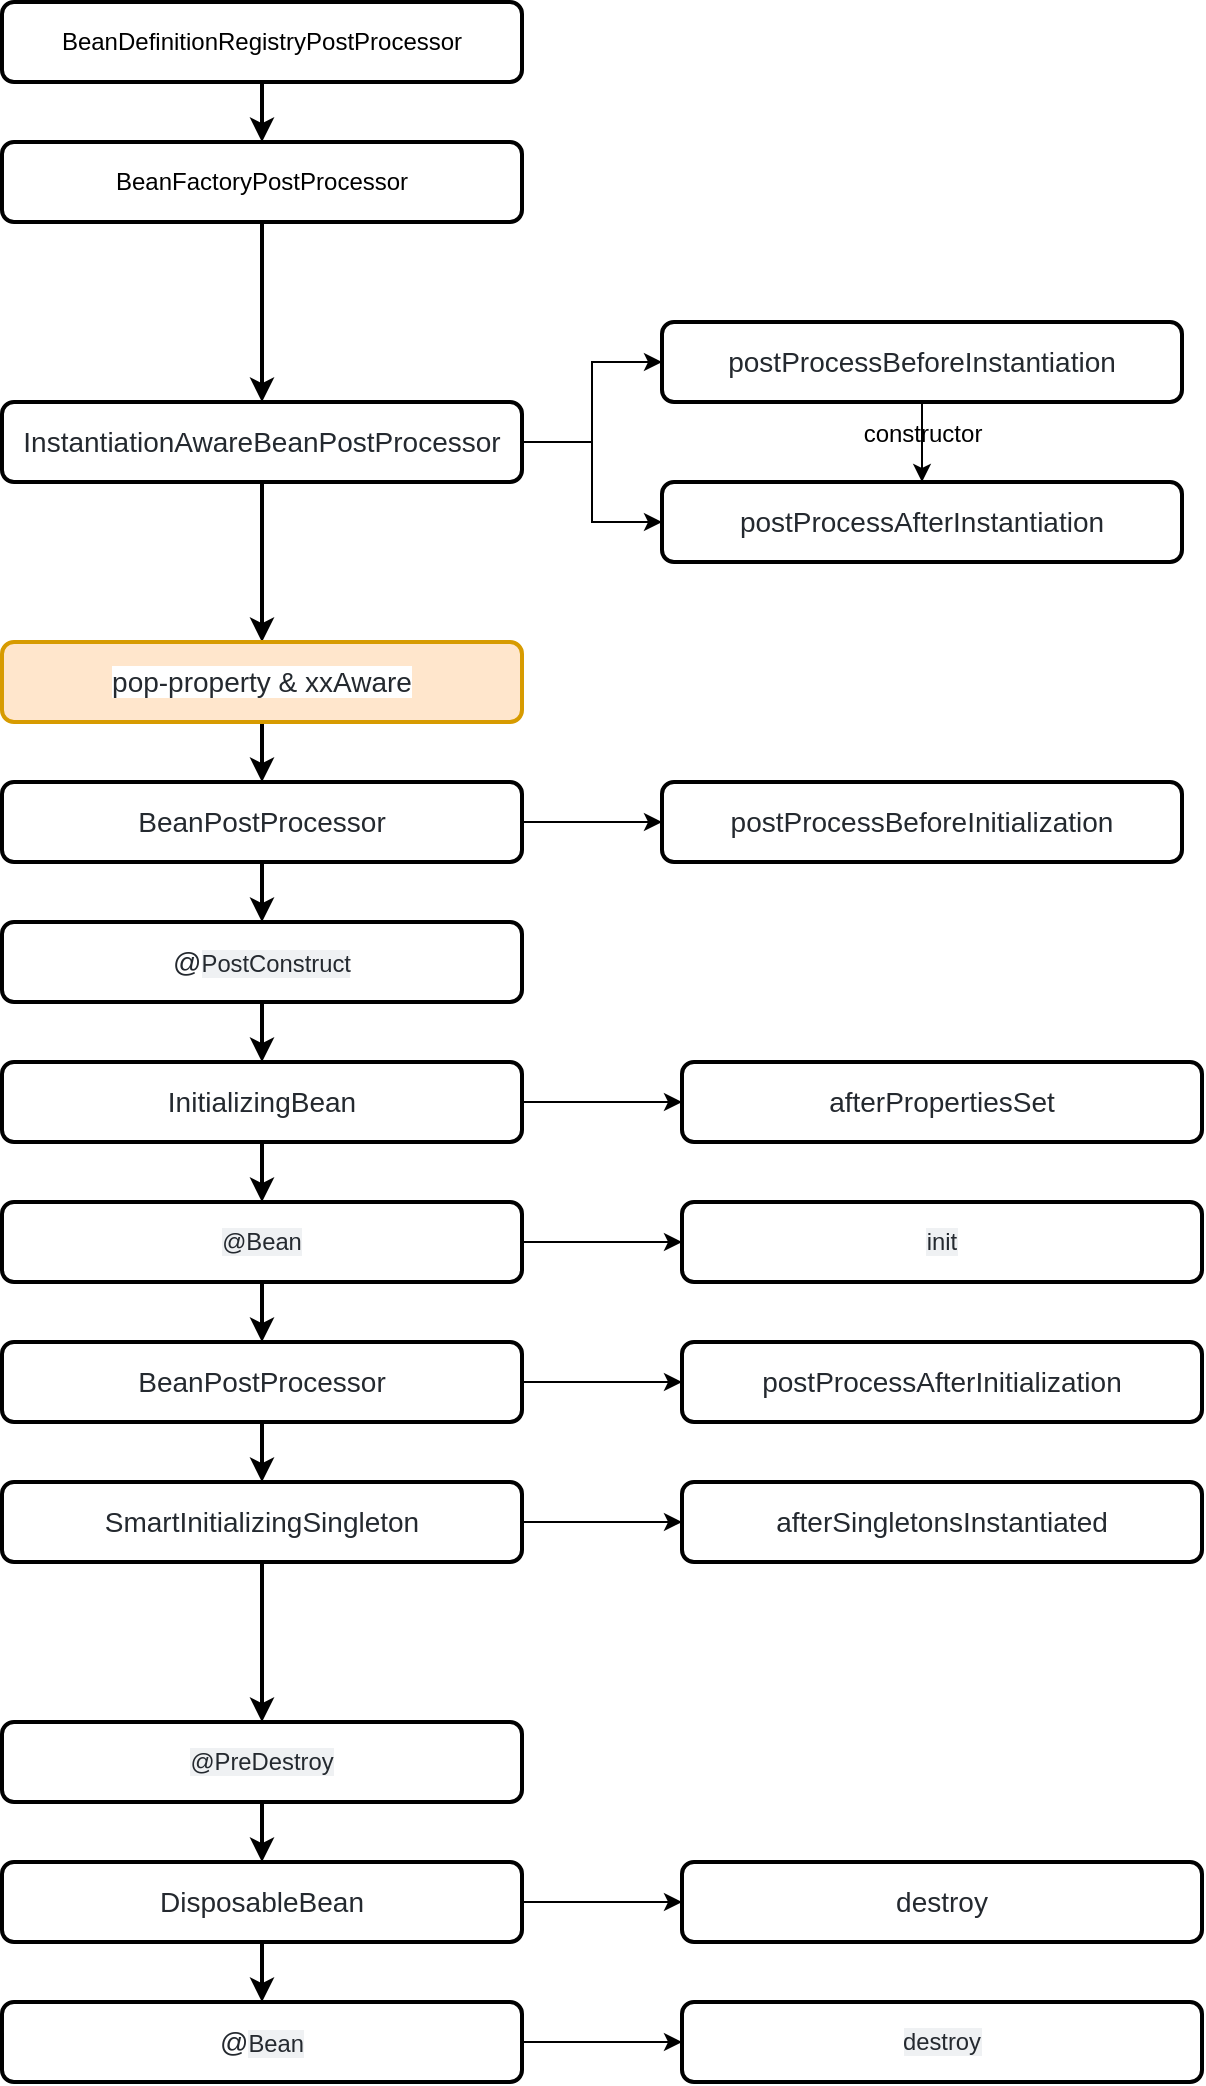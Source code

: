 <mxfile>
    <diagram id="QKlrSxjbU4NQsitzwaFb" name="Page-1">
        <mxGraphModel dx="1536" dy="1131" grid="1" gridSize="10" guides="1" tooltips="1" connect="1" arrows="1" fold="1" page="1" pageScale="1" pageWidth="850" pageHeight="1100" math="0" shadow="0">
            <root>
                <mxCell id="0"/>
                <mxCell id="1" parent="0"/>
                <mxCell id="4" value="" style="edgeStyle=orthogonalEdgeStyle;rounded=0;orthogonalLoop=1;jettySize=auto;html=1;strokeWidth=2;fontStyle=0" edge="1" parent="1" source="2" target="3">
                    <mxGeometry relative="1" as="geometry"/>
                </mxCell>
                <mxCell id="2" value="BeanDefinitionRegistryPostProcessor" style="rounded=1;whiteSpace=wrap;html=1;strokeWidth=2;fontStyle=0" parent="1" vertex="1">
                    <mxGeometry x="125" y="30" width="260" height="40" as="geometry"/>
                </mxCell>
                <mxCell id="6" value="" style="edgeStyle=orthogonalEdgeStyle;rounded=0;orthogonalLoop=1;jettySize=auto;html=1;strokeWidth=2;fontStyle=0" edge="1" parent="1" source="3" target="7">
                    <mxGeometry relative="1" as="geometry">
                        <mxPoint x="255" y="270" as="targetPoint"/>
                    </mxGeometry>
                </mxCell>
                <mxCell id="3" value="BeanFactoryPostProcessor" style="rounded=1;whiteSpace=wrap;html=1;strokeWidth=2;fontStyle=0" vertex="1" parent="1">
                    <mxGeometry x="125" y="100" width="260" height="40" as="geometry"/>
                </mxCell>
                <mxCell id="13" style="edgeStyle=orthogonalEdgeStyle;rounded=0;orthogonalLoop=1;jettySize=auto;html=1;entryX=0;entryY=0.5;entryDx=0;entryDy=0;strokeWidth=1;fontStyle=0" edge="1" parent="1" source="7" target="9">
                    <mxGeometry relative="1" as="geometry"/>
                </mxCell>
                <mxCell id="14" style="edgeStyle=orthogonalEdgeStyle;rounded=0;orthogonalLoop=1;jettySize=auto;html=1;entryX=0;entryY=0.5;entryDx=0;entryDy=0;strokeWidth=1;fontStyle=0" edge="1" parent="1" source="7" target="11">
                    <mxGeometry relative="1" as="geometry"/>
                </mxCell>
                <mxCell id="17" value="" style="edgeStyle=orthogonalEdgeStyle;rounded=0;orthogonalLoop=1;jettySize=auto;html=1;strokeWidth=2;" edge="1" parent="1" source="7" target="16">
                    <mxGeometry relative="1" as="geometry"/>
                </mxCell>
                <mxCell id="7" value="&lt;span style=&quot;color: rgb(36 , 41 , 47) ; font-family: , &amp;quot;blinkmacsystemfont&amp;quot; , &amp;quot;segoe ui&amp;quot; , &amp;quot;helvetica&amp;quot; , &amp;quot;arial&amp;quot; , sans-serif , &amp;quot;apple color emoji&amp;quot; , &amp;quot;segoe ui emoji&amp;quot; ; font-size: 14px ; text-align: left ; background-color: rgb(255 , 255 , 255)&quot;&gt;InstantiationAwareBeanPostProcessor&lt;/span&gt;" style="rounded=1;whiteSpace=wrap;html=1;strokeWidth=2;fontStyle=0" vertex="1" parent="1">
                    <mxGeometry x="125" y="230" width="260" height="40" as="geometry"/>
                </mxCell>
                <mxCell id="15" style="edgeStyle=orthogonalEdgeStyle;rounded=0;orthogonalLoop=1;jettySize=auto;html=1;entryX=0.5;entryY=0;entryDx=0;entryDy=0;strokeWidth=1;fontStyle=0" edge="1" parent="1" source="9" target="11">
                    <mxGeometry relative="1" as="geometry"/>
                </mxCell>
                <mxCell id="9" value="&lt;span style=&quot;color: rgb(36, 41, 47); font-size: 14px; font-style: normal; letter-spacing: normal; text-align: left; text-indent: 0px; text-transform: none; word-spacing: 0px; background-color: rgb(255, 255, 255); display: inline; float: none;&quot;&gt;postProcessBeforeInstantiation&lt;/span&gt;" style="rounded=1;whiteSpace=wrap;html=1;strokeWidth=2;fontStyle=0" vertex="1" parent="1">
                    <mxGeometry x="455" y="190" width="260" height="40" as="geometry"/>
                </mxCell>
                <mxCell id="11" value="&lt;span style=&quot;color: rgb(36 , 41 , 47) ; font-family: , &amp;quot;blinkmacsystemfont&amp;quot; , &amp;quot;segoe ui&amp;quot; , &amp;quot;helvetica&amp;quot; , &amp;quot;arial&amp;quot; , sans-serif , &amp;quot;apple color emoji&amp;quot; , &amp;quot;segoe ui emoji&amp;quot; ; font-size: 14px ; text-align: left ; background-color: rgb(255 , 255 , 255)&quot;&gt;postProcessAfterInstantiation&lt;/span&gt;" style="rounded=1;whiteSpace=wrap;html=1;strokeWidth=2;fontStyle=0" vertex="1" parent="1">
                    <mxGeometry x="455" y="270" width="260" height="40" as="geometry"/>
                </mxCell>
                <mxCell id="20" value="" style="edgeStyle=orthogonalEdgeStyle;rounded=0;orthogonalLoop=1;jettySize=auto;html=1;strokeWidth=2;" edge="1" parent="1" source="16" target="19">
                    <mxGeometry relative="1" as="geometry"/>
                </mxCell>
                <mxCell id="16" value="&lt;span style=&quot;color: rgb(36 , 41 , 47) ; font-family: , &amp;#34;blinkmacsystemfont&amp;#34; , &amp;#34;segoe ui&amp;#34; , &amp;#34;helvetica&amp;#34; , &amp;#34;arial&amp;#34; , sans-serif , &amp;#34;apple color emoji&amp;#34; , &amp;#34;segoe ui emoji&amp;#34; ; font-size: 14px ; text-align: left ; background-color: rgb(255 , 255 , 255)&quot;&gt;pop-property &amp;amp; xx&lt;/span&gt;&lt;span style=&quot;color: rgb(36 , 41 , 47) ; font-family: , &amp;#34;blinkmacsystemfont&amp;#34; , &amp;#34;segoe ui&amp;#34; , &amp;#34;helvetica&amp;#34; , &amp;#34;arial&amp;#34; , sans-serif , &amp;#34;apple color emoji&amp;#34; , &amp;#34;segoe ui emoji&amp;#34; ; font-size: 14px ; text-align: left ; background-color: rgb(255 , 255 , 255)&quot;&gt;Aware&lt;/span&gt;" style="rounded=1;whiteSpace=wrap;html=1;strokeWidth=2;fontStyle=0;fillColor=#ffe6cc;strokeColor=#d79b00;" vertex="1" parent="1">
                    <mxGeometry x="125" y="350" width="260" height="40" as="geometry"/>
                </mxCell>
                <mxCell id="22" value="" style="edgeStyle=orthogonalEdgeStyle;rounded=0;orthogonalLoop=1;jettySize=auto;html=1;strokeWidth=1;" edge="1" parent="1" source="19" target="21">
                    <mxGeometry relative="1" as="geometry"/>
                </mxCell>
                <mxCell id="24" value="" style="edgeStyle=orthogonalEdgeStyle;rounded=0;orthogonalLoop=1;jettySize=auto;html=1;strokeWidth=2;" edge="1" parent="1" source="19" target="23">
                    <mxGeometry relative="1" as="geometry"/>
                </mxCell>
                <mxCell id="19" value="&lt;span style=&quot;color: rgb(36 , 41 , 47) ; font-family: , &amp;#34;blinkmacsystemfont&amp;#34; , &amp;#34;segoe ui&amp;#34; , &amp;#34;helvetica&amp;#34; , &amp;#34;arial&amp;#34; , sans-serif , &amp;#34;apple color emoji&amp;#34; , &amp;#34;segoe ui emoji&amp;#34; ; font-size: 14px ; text-align: left ; background-color: rgb(255 , 255 , 255)&quot;&gt;BeanPostProcessor&lt;/span&gt;" style="rounded=1;whiteSpace=wrap;html=1;strokeWidth=2;fontStyle=0" vertex="1" parent="1">
                    <mxGeometry x="125" y="420" width="260" height="40" as="geometry"/>
                </mxCell>
                <mxCell id="21" value="&lt;span style=&quot;color: rgb(36 , 41 , 47) ; font-family: , &amp;#34;blinkmacsystemfont&amp;#34; , &amp;#34;segoe ui&amp;#34; , &amp;#34;helvetica&amp;#34; , &amp;#34;arial&amp;#34; , sans-serif , &amp;#34;apple color emoji&amp;#34; , &amp;#34;segoe ui emoji&amp;#34; ; font-size: 14px ; text-align: left ; background-color: rgb(255 , 255 , 255)&quot;&gt;postProcessBeforeInitialization&lt;/span&gt;" style="rounded=1;whiteSpace=wrap;html=1;strokeWidth=2;fontStyle=0" vertex="1" parent="1">
                    <mxGeometry x="455" y="420" width="260" height="40" as="geometry"/>
                </mxCell>
                <mxCell id="26" value="" style="edgeStyle=orthogonalEdgeStyle;rounded=0;orthogonalLoop=1;jettySize=auto;html=1;strokeWidth=2;" edge="1" parent="1" source="23" target="25">
                    <mxGeometry relative="1" as="geometry"/>
                </mxCell>
                <mxCell id="23" value="&lt;span style=&quot;color: rgb(36 , 41 , 47) ; font-family: , &amp;#34;blinkmacsystemfont&amp;#34; , &amp;#34;segoe ui&amp;#34; , &amp;#34;helvetica&amp;#34; , &amp;#34;arial&amp;#34; , sans-serif , &amp;#34;apple color emoji&amp;#34; , &amp;#34;segoe ui emoji&amp;#34; ; font-size: 14px ; text-align: left ; background-color: rgb(255 , 255 , 255)&quot;&gt;@&lt;/span&gt;&lt;span style=&quot;color: rgb(36 , 41 , 47) ; font-family: , , &amp;#34;sf mono&amp;#34; , &amp;#34;menlo&amp;#34; , &amp;#34;consolas&amp;#34; , &amp;#34;liberation mono&amp;#34; , monospace ; font-size: 11.9px ; text-align: left ; background-color: rgba(175 , 184 , 193 , 0.2)&quot;&gt;PostConstruct&lt;/span&gt;" style="rounded=1;whiteSpace=wrap;html=1;strokeWidth=2;fontStyle=0" vertex="1" parent="1">
                    <mxGeometry x="125" y="490" width="260" height="40" as="geometry"/>
                </mxCell>
                <mxCell id="28" value="" style="edgeStyle=orthogonalEdgeStyle;rounded=0;orthogonalLoop=1;jettySize=auto;html=1;strokeWidth=1;" edge="1" parent="1" source="25" target="27">
                    <mxGeometry relative="1" as="geometry"/>
                </mxCell>
                <mxCell id="30" value="" style="edgeStyle=orthogonalEdgeStyle;rounded=0;orthogonalLoop=1;jettySize=auto;html=1;strokeWidth=2;" edge="1" parent="1" source="25" target="29">
                    <mxGeometry relative="1" as="geometry"/>
                </mxCell>
                <mxCell id="25" value="&lt;span style=&quot;color: rgb(36, 41, 47); font-size: 14px; font-style: normal; font-weight: 400; letter-spacing: normal; text-align: left; text-indent: 0px; text-transform: none; word-spacing: 0px; background-color: rgb(255, 255, 255); display: inline; float: none;&quot;&gt;InitializingBean&lt;/span&gt;" style="rounded=1;whiteSpace=wrap;html=1;strokeWidth=2;fontStyle=0" vertex="1" parent="1">
                    <mxGeometry x="125" y="560" width="260" height="40" as="geometry"/>
                </mxCell>
                <mxCell id="27" value="&lt;span style=&quot;color: rgb(36 , 41 , 47) ; font-family: , &amp;#34;blinkmacsystemfont&amp;#34; , &amp;#34;segoe ui&amp;#34; , &amp;#34;helvetica&amp;#34; , &amp;#34;arial&amp;#34; , sans-serif , &amp;#34;apple color emoji&amp;#34; , &amp;#34;segoe ui emoji&amp;#34; ; font-size: 14px ; text-align: left ; background-color: rgb(255 , 255 , 255)&quot;&gt;afterPropertiesSet&lt;/span&gt;" style="rounded=1;whiteSpace=wrap;html=1;strokeWidth=2;fontStyle=0" vertex="1" parent="1">
                    <mxGeometry x="465" y="560" width="260" height="40" as="geometry"/>
                </mxCell>
                <mxCell id="32" value="" style="edgeStyle=orthogonalEdgeStyle;rounded=0;orthogonalLoop=1;jettySize=auto;html=1;strokeWidth=1;" edge="1" parent="1" source="29" target="31">
                    <mxGeometry relative="1" as="geometry"/>
                </mxCell>
                <mxCell id="34" value="" style="edgeStyle=orthogonalEdgeStyle;rounded=0;orthogonalLoop=1;jettySize=auto;html=1;strokeWidth=2;" edge="1" parent="1" source="29" target="33">
                    <mxGeometry relative="1" as="geometry"/>
                </mxCell>
                <mxCell id="29" value="&lt;span style=&quot;color: rgb(36 , 41 , 47) ; font-family: , , &amp;#34;sf mono&amp;#34; , &amp;#34;menlo&amp;#34; , &amp;#34;consolas&amp;#34; , &amp;#34;liberation mono&amp;#34; , monospace ; font-size: 11.9px ; text-align: left ; background-color: rgba(175 , 184 , 193 , 0.2)&quot;&gt;@Bean&lt;/span&gt;" style="rounded=1;whiteSpace=wrap;html=1;strokeWidth=2;fontStyle=0" vertex="1" parent="1">
                    <mxGeometry x="125" y="630" width="260" height="40" as="geometry"/>
                </mxCell>
                <mxCell id="31" value="&lt;meta charset=&quot;utf-8&quot;&gt;&lt;span style=&quot;color: rgb(36, 41, 47); font-size: 11.9px; font-style: normal; font-weight: 400; letter-spacing: normal; text-align: left; text-indent: 0px; text-transform: none; word-spacing: 0px; background-color: rgba(175, 184, 193, 0.2); display: inline; float: none;&quot;&gt;init&lt;/span&gt;" style="rounded=1;whiteSpace=wrap;html=1;strokeWidth=2;fontStyle=0" vertex="1" parent="1">
                    <mxGeometry x="465" y="630" width="260" height="40" as="geometry"/>
                </mxCell>
                <mxCell id="36" value="" style="edgeStyle=orthogonalEdgeStyle;rounded=0;orthogonalLoop=1;jettySize=auto;html=1;strokeWidth=1;" edge="1" parent="1" source="33" target="35">
                    <mxGeometry relative="1" as="geometry"/>
                </mxCell>
                <mxCell id="40" value="" style="edgeStyle=orthogonalEdgeStyle;rounded=0;orthogonalLoop=1;jettySize=auto;html=1;strokeWidth=2;" edge="1" parent="1" source="33" target="39">
                    <mxGeometry relative="1" as="geometry"/>
                </mxCell>
                <mxCell id="33" value="&lt;span style=&quot;color: rgb(36 , 41 , 47) ; font-family: , &amp;#34;blinkmacsystemfont&amp;#34; , &amp;#34;segoe ui&amp;#34; , &amp;#34;helvetica&amp;#34; , &amp;#34;arial&amp;#34; , sans-serif , &amp;#34;apple color emoji&amp;#34; , &amp;#34;segoe ui emoji&amp;#34; ; font-size: 14px ; text-align: left ; background-color: rgb(255 , 255 , 255)&quot;&gt;BeanPostProcessor&lt;/span&gt;" style="rounded=1;whiteSpace=wrap;html=1;strokeWidth=2;fontStyle=0" vertex="1" parent="1">
                    <mxGeometry x="125" y="700" width="260" height="40" as="geometry"/>
                </mxCell>
                <mxCell id="35" value="&lt;span style=&quot;color: rgb(36, 41, 47); font-size: 14px; font-style: normal; font-weight: 400; letter-spacing: normal; text-align: left; text-indent: 0px; text-transform: none; word-spacing: 0px; background-color: rgb(255, 255, 255); display: inline; float: none;&quot;&gt;postProcessAfterInitialization&lt;/span&gt;" style="rounded=1;whiteSpace=wrap;html=1;strokeWidth=2;fontStyle=0" vertex="1" parent="1">
                    <mxGeometry x="465" y="700" width="260" height="40" as="geometry"/>
                </mxCell>
                <mxCell id="42" value="" style="edgeStyle=orthogonalEdgeStyle;rounded=0;orthogonalLoop=1;jettySize=auto;html=1;strokeWidth=1;" edge="1" parent="1" source="39" target="41">
                    <mxGeometry relative="1" as="geometry"/>
                </mxCell>
                <mxCell id="44" value="" style="edgeStyle=orthogonalEdgeStyle;rounded=0;orthogonalLoop=1;jettySize=auto;html=1;strokeWidth=2;" edge="1" parent="1" source="39" target="43">
                    <mxGeometry relative="1" as="geometry"/>
                </mxCell>
                <mxCell id="39" value="&lt;span style=&quot;color: rgb(36, 41, 47); font-size: 14px; font-style: normal; font-weight: 400; letter-spacing: normal; text-align: left; text-indent: 0px; text-transform: none; word-spacing: 0px; background-color: rgb(255, 255, 255); display: inline; float: none;&quot;&gt;SmartInitializingSingleton&lt;/span&gt;" style="rounded=1;whiteSpace=wrap;html=1;strokeWidth=2;fontStyle=0" vertex="1" parent="1">
                    <mxGeometry x="125" y="770" width="260" height="40" as="geometry"/>
                </mxCell>
                <mxCell id="41" value="&lt;span style=&quot;color: rgb(36, 41, 47); font-size: 14px; font-style: normal; font-weight: 400; letter-spacing: normal; text-align: left; text-indent: 0px; text-transform: none; word-spacing: 0px; background-color: rgb(255, 255, 255); display: inline; float: none;&quot;&gt;afterSingletonsInstantiated&lt;/span&gt;" style="rounded=1;whiteSpace=wrap;html=1;strokeWidth=2;fontStyle=0" vertex="1" parent="1">
                    <mxGeometry x="465" y="770" width="260" height="40" as="geometry"/>
                </mxCell>
                <mxCell id="46" value="" style="edgeStyle=orthogonalEdgeStyle;rounded=0;orthogonalLoop=1;jettySize=auto;html=1;strokeWidth=2;" edge="1" parent="1" source="43" target="45">
                    <mxGeometry relative="1" as="geometry"/>
                </mxCell>
                <mxCell id="43" value="&lt;span style=&quot;color: rgb(36 , 41 , 47) ; font-family: , , &amp;#34;sf mono&amp;#34; , &amp;#34;menlo&amp;#34; , &amp;#34;consolas&amp;#34; , &amp;#34;liberation mono&amp;#34; , monospace ; font-size: 11.9px ; text-align: left ; background-color: rgba(175 , 184 , 193 , 0.2)&quot;&gt;@PreDestroy&lt;/span&gt;" style="rounded=1;whiteSpace=wrap;html=1;strokeWidth=2;fontStyle=0" vertex="1" parent="1">
                    <mxGeometry x="125" y="890" width="260" height="40" as="geometry"/>
                </mxCell>
                <mxCell id="48" value="" style="edgeStyle=orthogonalEdgeStyle;rounded=0;orthogonalLoop=1;jettySize=auto;html=1;strokeWidth=1;" edge="1" parent="1" source="45" target="47">
                    <mxGeometry relative="1" as="geometry"/>
                </mxCell>
                <mxCell id="50" value="" style="edgeStyle=orthogonalEdgeStyle;rounded=0;orthogonalLoop=1;jettySize=auto;html=1;strokeWidth=2;" edge="1" parent="1" source="45" target="49">
                    <mxGeometry relative="1" as="geometry"/>
                </mxCell>
                <mxCell id="45" value="&lt;span style=&quot;color: rgb(36, 41, 47); font-size: 14px; font-style: normal; font-weight: 400; letter-spacing: normal; text-align: left; text-indent: 0px; text-transform: none; word-spacing: 0px; background-color: rgb(255, 255, 255); display: inline; float: none;&quot;&gt;DisposableBean&lt;/span&gt;" style="rounded=1;whiteSpace=wrap;html=1;strokeWidth=2;fontStyle=0" vertex="1" parent="1">
                    <mxGeometry x="125" y="960" width="260" height="40" as="geometry"/>
                </mxCell>
                <mxCell id="47" value="&lt;span style=&quot;color: rgb(36 , 41 , 47) ; font-family: , &amp;#34;blinkmacsystemfont&amp;#34; , &amp;#34;segoe ui&amp;#34; , &amp;#34;helvetica&amp;#34; , &amp;#34;arial&amp;#34; , sans-serif , &amp;#34;apple color emoji&amp;#34; , &amp;#34;segoe ui emoji&amp;#34; ; font-size: 14px ; text-align: left ; background-color: rgb(255 , 255 , 255)&quot;&gt;destroy&lt;/span&gt;" style="rounded=1;whiteSpace=wrap;html=1;strokeWidth=2;fontStyle=0" vertex="1" parent="1">
                    <mxGeometry x="465" y="960" width="260" height="40" as="geometry"/>
                </mxCell>
                <mxCell id="52" value="" style="edgeStyle=orthogonalEdgeStyle;rounded=0;orthogonalLoop=1;jettySize=auto;html=1;strokeWidth=1;" edge="1" parent="1" source="49" target="51">
                    <mxGeometry relative="1" as="geometry"/>
                </mxCell>
                <mxCell id="49" value="&lt;span style=&quot;color: rgb(36 , 41 , 47) ; font-size: 14px ; font-style: normal ; font-weight: 400 ; letter-spacing: normal ; text-align: left ; text-indent: 0px ; text-transform: none ; word-spacing: 0px ; background-color: rgb(255 , 255 , 255) ; display: inline ; float: none&quot;&gt;@&lt;/span&gt;&lt;span style=&quot;color: rgb(36 , 41 , 47) ; font-family: , , &amp;#34;sf mono&amp;#34; , &amp;#34;menlo&amp;#34; , &amp;#34;consolas&amp;#34; , &amp;#34;liberation mono&amp;#34; , monospace ; font-size: 11.9px ; text-align: left ; background-color: rgba(175 , 184 , 193 , 0.2)&quot;&gt;Bean&lt;/span&gt;" style="rounded=1;whiteSpace=wrap;html=1;strokeWidth=2;fontStyle=0" vertex="1" parent="1">
                    <mxGeometry x="125" y="1030" width="260" height="40" as="geometry"/>
                </mxCell>
                <mxCell id="51" value="&lt;span style=&quot;color: rgb(36 , 41 , 47) ; font-family: , , &amp;#34;sf mono&amp;#34; , &amp;#34;menlo&amp;#34; , &amp;#34;consolas&amp;#34; , &amp;#34;liberation mono&amp;#34; , monospace ; font-size: 11.9px ; text-align: left ; background-color: rgba(175 , 184 , 193 , 0.2)&quot;&gt;destroy&lt;/span&gt;" style="rounded=1;whiteSpace=wrap;html=1;strokeWidth=2;fontStyle=0" vertex="1" parent="1">
                    <mxGeometry x="465" y="1030" width="260" height="40" as="geometry"/>
                </mxCell>
                <mxCell id="54" value="constructor" style="text;html=1;align=center;verticalAlign=middle;resizable=0;points=[];autosize=1;strokeColor=none;" vertex="1" parent="1">
                    <mxGeometry x="550" y="236" width="70" height="20" as="geometry"/>
                </mxCell>
            </root>
        </mxGraphModel>
    </diagram>
</mxfile>
